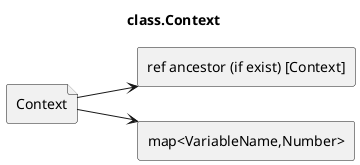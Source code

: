 @startuml
left to right direction
title class.Context

file Context
rectangle "ref ancestor (if exist) [Context]" as prev
rectangle "map<VariableName,Number>" as map

Context-->prev
Context-->map
@enduml

